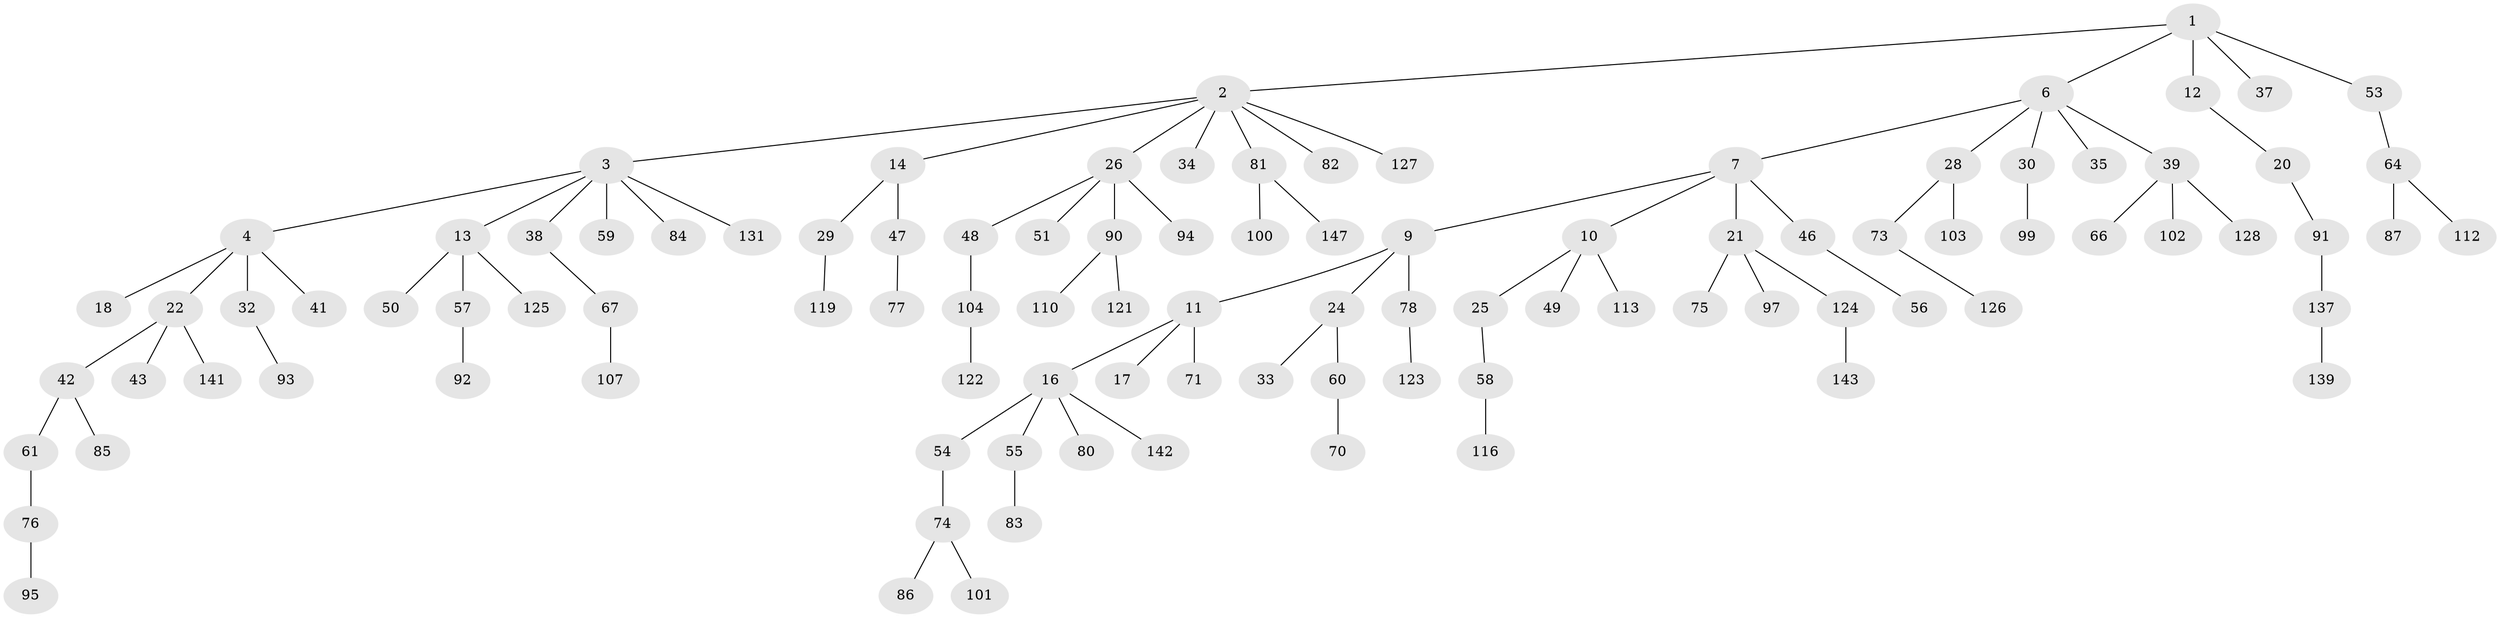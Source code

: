 // original degree distribution, {5: 0.047619047619047616, 6: 0.013605442176870748, 8: 0.006802721088435374, 3: 0.1360544217687075, 4: 0.047619047619047616, 1: 0.48299319727891155, 2: 0.2653061224489796}
// Generated by graph-tools (version 1.1) at 2025/11/02/27/25 16:11:25]
// undirected, 102 vertices, 101 edges
graph export_dot {
graph [start="1"]
  node [color=gray90,style=filled];
  1 [super="+44"];
  2 [super="+5"];
  3 [super="+8"];
  4 [super="+15"];
  6 [super="+23"];
  7 [super="+19"];
  9 [super="+146"];
  10 [super="+36"];
  11 [super="+31"];
  12;
  13 [super="+52"];
  14;
  16 [super="+45"];
  17;
  18;
  20;
  21 [super="+135"];
  22 [super="+27"];
  24;
  25;
  26 [super="+140"];
  28;
  29 [super="+144"];
  30 [super="+63"];
  32;
  33;
  34;
  35 [super="+40"];
  37 [super="+132"];
  38;
  39 [super="+72"];
  41;
  42;
  43 [super="+96"];
  46 [super="+129"];
  47;
  48;
  49;
  50;
  51;
  53;
  54 [super="+88"];
  55 [super="+65"];
  56;
  57 [super="+109"];
  58 [super="+69"];
  59 [super="+79"];
  60 [super="+68"];
  61 [super="+62"];
  64 [super="+111"];
  66;
  67;
  70;
  71;
  73 [super="+105"];
  74 [super="+134"];
  75 [super="+114"];
  76;
  77 [super="+120"];
  78;
  80;
  81 [super="+106"];
  82 [super="+115"];
  83;
  84;
  85 [super="+89"];
  86;
  87 [super="+133"];
  90;
  91 [super="+98"];
  92;
  93;
  94;
  95 [super="+108"];
  97;
  99;
  100;
  101 [super="+118"];
  102 [super="+145"];
  103 [super="+138"];
  104 [super="+117"];
  107;
  110;
  112;
  113 [super="+130"];
  116;
  119;
  121 [super="+136"];
  122;
  123;
  124;
  125;
  126;
  127;
  128;
  131;
  137;
  139;
  141;
  142;
  143;
  147;
  1 -- 2;
  1 -- 6;
  1 -- 12;
  1 -- 37;
  1 -- 53;
  2 -- 3;
  2 -- 14;
  2 -- 81;
  2 -- 82;
  2 -- 26;
  2 -- 34;
  2 -- 127;
  3 -- 4;
  3 -- 13;
  3 -- 38;
  3 -- 59;
  3 -- 84;
  3 -- 131;
  4 -- 32;
  4 -- 41;
  4 -- 18;
  4 -- 22;
  6 -- 7;
  6 -- 28;
  6 -- 35;
  6 -- 39;
  6 -- 30;
  7 -- 9;
  7 -- 10;
  7 -- 46;
  7 -- 21;
  9 -- 11;
  9 -- 24;
  9 -- 78;
  10 -- 25;
  10 -- 49;
  10 -- 113;
  11 -- 16;
  11 -- 17;
  11 -- 71;
  12 -- 20;
  13 -- 50;
  13 -- 57;
  13 -- 125;
  14 -- 29;
  14 -- 47;
  16 -- 55;
  16 -- 80;
  16 -- 142;
  16 -- 54;
  20 -- 91;
  21 -- 75;
  21 -- 97;
  21 -- 124;
  22 -- 43;
  22 -- 42;
  22 -- 141;
  24 -- 33;
  24 -- 60;
  25 -- 58;
  26 -- 48;
  26 -- 51;
  26 -- 90;
  26 -- 94;
  28 -- 73;
  28 -- 103;
  29 -- 119;
  30 -- 99;
  32 -- 93;
  38 -- 67;
  39 -- 66;
  39 -- 128;
  39 -- 102;
  42 -- 61;
  42 -- 85;
  46 -- 56;
  47 -- 77;
  48 -- 104;
  53 -- 64;
  54 -- 74;
  55 -- 83;
  57 -- 92;
  58 -- 116;
  60 -- 70;
  61 -- 76;
  64 -- 87;
  64 -- 112;
  67 -- 107;
  73 -- 126;
  74 -- 86;
  74 -- 101;
  76 -- 95;
  78 -- 123;
  81 -- 100;
  81 -- 147;
  90 -- 110;
  90 -- 121;
  91 -- 137;
  104 -- 122;
  124 -- 143;
  137 -- 139;
}
